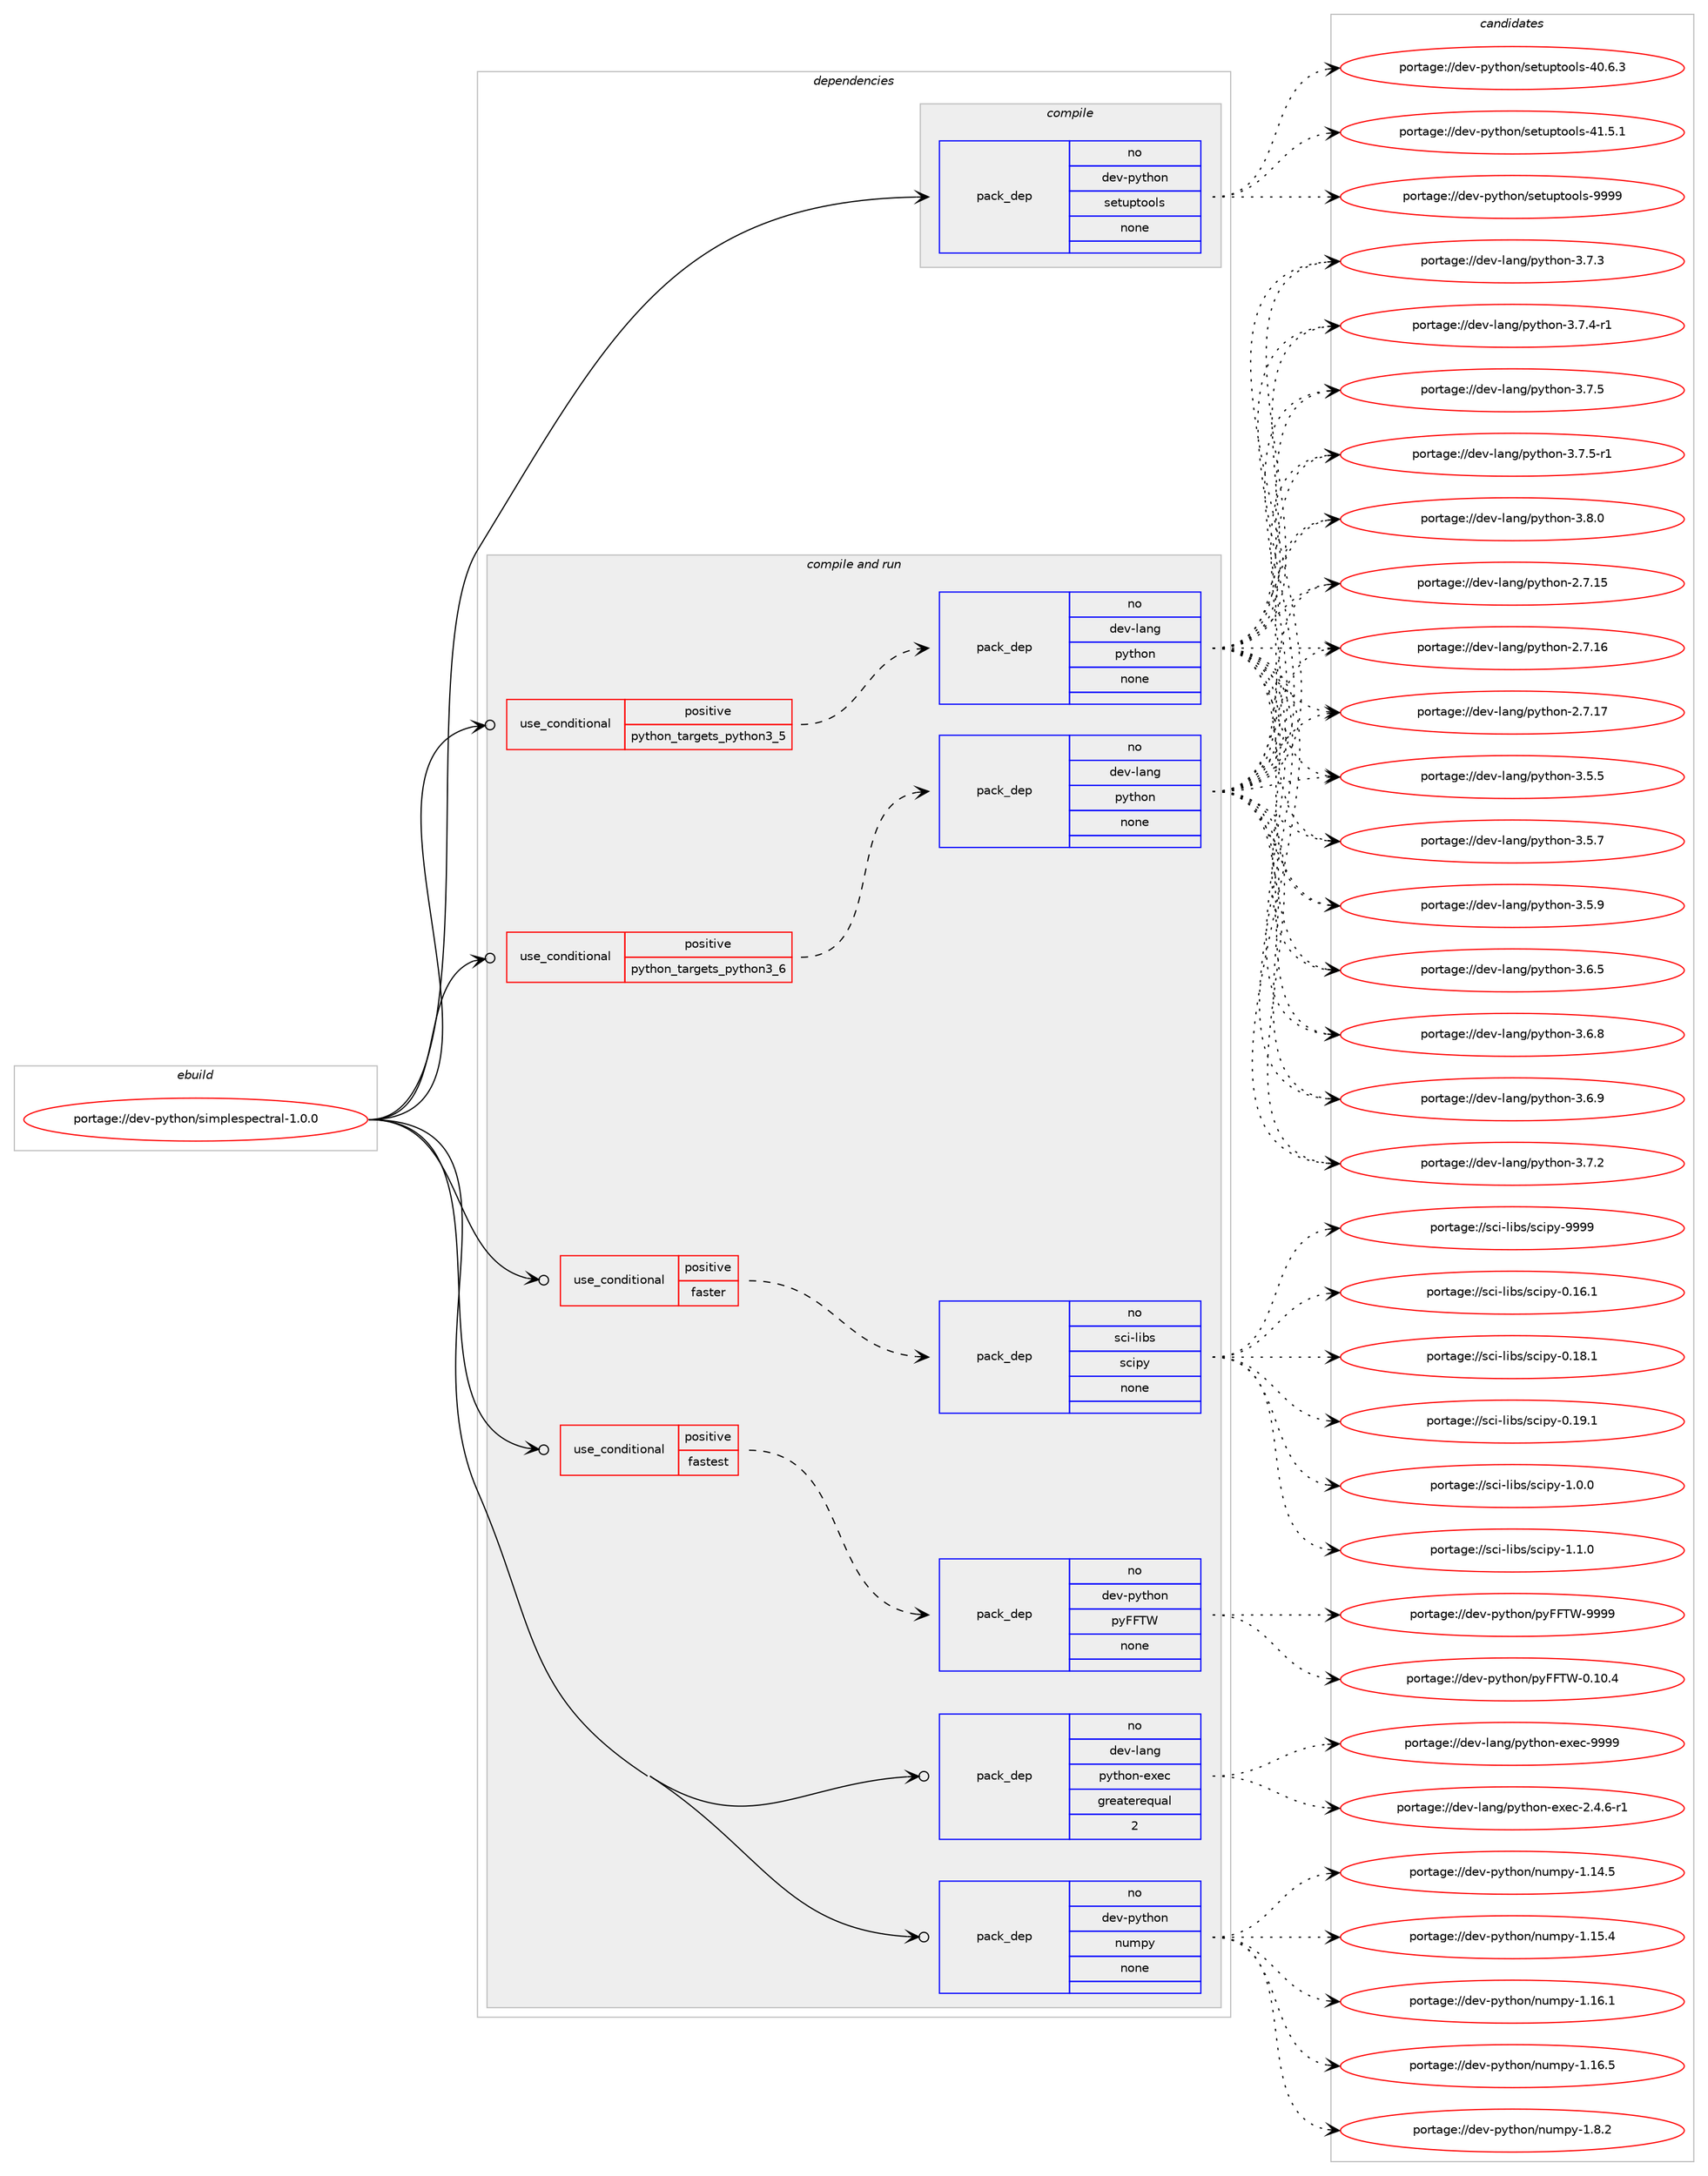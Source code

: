 digraph prolog {

# *************
# Graph options
# *************

newrank=true;
concentrate=true;
compound=true;
graph [rankdir=LR,fontname=Helvetica,fontsize=10,ranksep=1.5];#, ranksep=2.5, nodesep=0.2];
edge  [arrowhead=vee];
node  [fontname=Helvetica,fontsize=10];

# **********
# The ebuild
# **********

subgraph cluster_leftcol {
color=gray;
rank=same;
label=<<i>ebuild</i>>;
id [label="portage://dev-python/simplespectral-1.0.0", color=red, width=4, href="../dev-python/simplespectral-1.0.0.svg"];
}

# ****************
# The dependencies
# ****************

subgraph cluster_midcol {
color=gray;
label=<<i>dependencies</i>>;
subgraph cluster_compile {
fillcolor="#eeeeee";
style=filled;
label=<<i>compile</i>>;
subgraph pack130228 {
dependency172309 [label=<<TABLE BORDER="0" CELLBORDER="1" CELLSPACING="0" CELLPADDING="4" WIDTH="220"><TR><TD ROWSPAN="6" CELLPADDING="30">pack_dep</TD></TR><TR><TD WIDTH="110">no</TD></TR><TR><TD>dev-python</TD></TR><TR><TD>setuptools</TD></TR><TR><TD>none</TD></TR><TR><TD></TD></TR></TABLE>>, shape=none, color=blue];
}
id:e -> dependency172309:w [weight=20,style="solid",arrowhead="vee"];
}
subgraph cluster_compileandrun {
fillcolor="#eeeeee";
style=filled;
label=<<i>compile and run</i>>;
subgraph cond38678 {
dependency172310 [label=<<TABLE BORDER="0" CELLBORDER="1" CELLSPACING="0" CELLPADDING="4"><TR><TD ROWSPAN="3" CELLPADDING="10">use_conditional</TD></TR><TR><TD>positive</TD></TR><TR><TD>faster</TD></TR></TABLE>>, shape=none, color=red];
subgraph pack130229 {
dependency172311 [label=<<TABLE BORDER="0" CELLBORDER="1" CELLSPACING="0" CELLPADDING="4" WIDTH="220"><TR><TD ROWSPAN="6" CELLPADDING="30">pack_dep</TD></TR><TR><TD WIDTH="110">no</TD></TR><TR><TD>sci-libs</TD></TR><TR><TD>scipy</TD></TR><TR><TD>none</TD></TR><TR><TD></TD></TR></TABLE>>, shape=none, color=blue];
}
dependency172310:e -> dependency172311:w [weight=20,style="dashed",arrowhead="vee"];
}
id:e -> dependency172310:w [weight=20,style="solid",arrowhead="odotvee"];
subgraph cond38679 {
dependency172312 [label=<<TABLE BORDER="0" CELLBORDER="1" CELLSPACING="0" CELLPADDING="4"><TR><TD ROWSPAN="3" CELLPADDING="10">use_conditional</TD></TR><TR><TD>positive</TD></TR><TR><TD>fastest</TD></TR></TABLE>>, shape=none, color=red];
subgraph pack130230 {
dependency172313 [label=<<TABLE BORDER="0" CELLBORDER="1" CELLSPACING="0" CELLPADDING="4" WIDTH="220"><TR><TD ROWSPAN="6" CELLPADDING="30">pack_dep</TD></TR><TR><TD WIDTH="110">no</TD></TR><TR><TD>dev-python</TD></TR><TR><TD>pyFFTW</TD></TR><TR><TD>none</TD></TR><TR><TD></TD></TR></TABLE>>, shape=none, color=blue];
}
dependency172312:e -> dependency172313:w [weight=20,style="dashed",arrowhead="vee"];
}
id:e -> dependency172312:w [weight=20,style="solid",arrowhead="odotvee"];
subgraph cond38680 {
dependency172314 [label=<<TABLE BORDER="0" CELLBORDER="1" CELLSPACING="0" CELLPADDING="4"><TR><TD ROWSPAN="3" CELLPADDING="10">use_conditional</TD></TR><TR><TD>positive</TD></TR><TR><TD>python_targets_python3_5</TD></TR></TABLE>>, shape=none, color=red];
subgraph pack130231 {
dependency172315 [label=<<TABLE BORDER="0" CELLBORDER="1" CELLSPACING="0" CELLPADDING="4" WIDTH="220"><TR><TD ROWSPAN="6" CELLPADDING="30">pack_dep</TD></TR><TR><TD WIDTH="110">no</TD></TR><TR><TD>dev-lang</TD></TR><TR><TD>python</TD></TR><TR><TD>none</TD></TR><TR><TD></TD></TR></TABLE>>, shape=none, color=blue];
}
dependency172314:e -> dependency172315:w [weight=20,style="dashed",arrowhead="vee"];
}
id:e -> dependency172314:w [weight=20,style="solid",arrowhead="odotvee"];
subgraph cond38681 {
dependency172316 [label=<<TABLE BORDER="0" CELLBORDER="1" CELLSPACING="0" CELLPADDING="4"><TR><TD ROWSPAN="3" CELLPADDING="10">use_conditional</TD></TR><TR><TD>positive</TD></TR><TR><TD>python_targets_python3_6</TD></TR></TABLE>>, shape=none, color=red];
subgraph pack130232 {
dependency172317 [label=<<TABLE BORDER="0" CELLBORDER="1" CELLSPACING="0" CELLPADDING="4" WIDTH="220"><TR><TD ROWSPAN="6" CELLPADDING="30">pack_dep</TD></TR><TR><TD WIDTH="110">no</TD></TR><TR><TD>dev-lang</TD></TR><TR><TD>python</TD></TR><TR><TD>none</TD></TR><TR><TD></TD></TR></TABLE>>, shape=none, color=blue];
}
dependency172316:e -> dependency172317:w [weight=20,style="dashed",arrowhead="vee"];
}
id:e -> dependency172316:w [weight=20,style="solid",arrowhead="odotvee"];
subgraph pack130233 {
dependency172318 [label=<<TABLE BORDER="0" CELLBORDER="1" CELLSPACING="0" CELLPADDING="4" WIDTH="220"><TR><TD ROWSPAN="6" CELLPADDING="30">pack_dep</TD></TR><TR><TD WIDTH="110">no</TD></TR><TR><TD>dev-lang</TD></TR><TR><TD>python-exec</TD></TR><TR><TD>greaterequal</TD></TR><TR><TD>2</TD></TR></TABLE>>, shape=none, color=blue];
}
id:e -> dependency172318:w [weight=20,style="solid",arrowhead="odotvee"];
subgraph pack130234 {
dependency172319 [label=<<TABLE BORDER="0" CELLBORDER="1" CELLSPACING="0" CELLPADDING="4" WIDTH="220"><TR><TD ROWSPAN="6" CELLPADDING="30">pack_dep</TD></TR><TR><TD WIDTH="110">no</TD></TR><TR><TD>dev-python</TD></TR><TR><TD>numpy</TD></TR><TR><TD>none</TD></TR><TR><TD></TD></TR></TABLE>>, shape=none, color=blue];
}
id:e -> dependency172319:w [weight=20,style="solid",arrowhead="odotvee"];
}
subgraph cluster_run {
fillcolor="#eeeeee";
style=filled;
label=<<i>run</i>>;
}
}

# **************
# The candidates
# **************

subgraph cluster_choices {
rank=same;
color=gray;
label=<<i>candidates</i>>;

subgraph choice130228 {
color=black;
nodesep=1;
choiceportage100101118451121211161041111104711510111611711211611111110811545524846544651 [label="portage://dev-python/setuptools-40.6.3", color=red, width=4,href="../dev-python/setuptools-40.6.3.svg"];
choiceportage100101118451121211161041111104711510111611711211611111110811545524946534649 [label="portage://dev-python/setuptools-41.5.1", color=red, width=4,href="../dev-python/setuptools-41.5.1.svg"];
choiceportage10010111845112121116104111110471151011161171121161111111081154557575757 [label="portage://dev-python/setuptools-9999", color=red, width=4,href="../dev-python/setuptools-9999.svg"];
dependency172309:e -> choiceportage100101118451121211161041111104711510111611711211611111110811545524846544651:w [style=dotted,weight="100"];
dependency172309:e -> choiceportage100101118451121211161041111104711510111611711211611111110811545524946534649:w [style=dotted,weight="100"];
dependency172309:e -> choiceportage10010111845112121116104111110471151011161171121161111111081154557575757:w [style=dotted,weight="100"];
}
subgraph choice130229 {
color=black;
nodesep=1;
choiceportage115991054510810598115471159910511212145484649544649 [label="portage://sci-libs/scipy-0.16.1", color=red, width=4,href="../sci-libs/scipy-0.16.1.svg"];
choiceportage115991054510810598115471159910511212145484649564649 [label="portage://sci-libs/scipy-0.18.1", color=red, width=4,href="../sci-libs/scipy-0.18.1.svg"];
choiceportage115991054510810598115471159910511212145484649574649 [label="portage://sci-libs/scipy-0.19.1", color=red, width=4,href="../sci-libs/scipy-0.19.1.svg"];
choiceportage1159910545108105981154711599105112121454946484648 [label="portage://sci-libs/scipy-1.0.0", color=red, width=4,href="../sci-libs/scipy-1.0.0.svg"];
choiceportage1159910545108105981154711599105112121454946494648 [label="portage://sci-libs/scipy-1.1.0", color=red, width=4,href="../sci-libs/scipy-1.1.0.svg"];
choiceportage11599105451081059811547115991051121214557575757 [label="portage://sci-libs/scipy-9999", color=red, width=4,href="../sci-libs/scipy-9999.svg"];
dependency172311:e -> choiceportage115991054510810598115471159910511212145484649544649:w [style=dotted,weight="100"];
dependency172311:e -> choiceportage115991054510810598115471159910511212145484649564649:w [style=dotted,weight="100"];
dependency172311:e -> choiceportage115991054510810598115471159910511212145484649574649:w [style=dotted,weight="100"];
dependency172311:e -> choiceportage1159910545108105981154711599105112121454946484648:w [style=dotted,weight="100"];
dependency172311:e -> choiceportage1159910545108105981154711599105112121454946494648:w [style=dotted,weight="100"];
dependency172311:e -> choiceportage11599105451081059811547115991051121214557575757:w [style=dotted,weight="100"];
}
subgraph choice130230 {
color=black;
nodesep=1;
choiceportage10010111845112121116104111110471121217070848745484649484652 [label="portage://dev-python/pyFFTW-0.10.4", color=red, width=4,href="../dev-python/pyFFTW-0.10.4.svg"];
choiceportage1001011184511212111610411111047112121707084874557575757 [label="portage://dev-python/pyFFTW-9999", color=red, width=4,href="../dev-python/pyFFTW-9999.svg"];
dependency172313:e -> choiceportage10010111845112121116104111110471121217070848745484649484652:w [style=dotted,weight="100"];
dependency172313:e -> choiceportage1001011184511212111610411111047112121707084874557575757:w [style=dotted,weight="100"];
}
subgraph choice130231 {
color=black;
nodesep=1;
choiceportage10010111845108971101034711212111610411111045504655464953 [label="portage://dev-lang/python-2.7.15", color=red, width=4,href="../dev-lang/python-2.7.15.svg"];
choiceportage10010111845108971101034711212111610411111045504655464954 [label="portage://dev-lang/python-2.7.16", color=red, width=4,href="../dev-lang/python-2.7.16.svg"];
choiceportage10010111845108971101034711212111610411111045504655464955 [label="portage://dev-lang/python-2.7.17", color=red, width=4,href="../dev-lang/python-2.7.17.svg"];
choiceportage100101118451089711010347112121116104111110455146534653 [label="portage://dev-lang/python-3.5.5", color=red, width=4,href="../dev-lang/python-3.5.5.svg"];
choiceportage100101118451089711010347112121116104111110455146534655 [label="portage://dev-lang/python-3.5.7", color=red, width=4,href="../dev-lang/python-3.5.7.svg"];
choiceportage100101118451089711010347112121116104111110455146534657 [label="portage://dev-lang/python-3.5.9", color=red, width=4,href="../dev-lang/python-3.5.9.svg"];
choiceportage100101118451089711010347112121116104111110455146544653 [label="portage://dev-lang/python-3.6.5", color=red, width=4,href="../dev-lang/python-3.6.5.svg"];
choiceportage100101118451089711010347112121116104111110455146544656 [label="portage://dev-lang/python-3.6.8", color=red, width=4,href="../dev-lang/python-3.6.8.svg"];
choiceportage100101118451089711010347112121116104111110455146544657 [label="portage://dev-lang/python-3.6.9", color=red, width=4,href="../dev-lang/python-3.6.9.svg"];
choiceportage100101118451089711010347112121116104111110455146554650 [label="portage://dev-lang/python-3.7.2", color=red, width=4,href="../dev-lang/python-3.7.2.svg"];
choiceportage100101118451089711010347112121116104111110455146554651 [label="portage://dev-lang/python-3.7.3", color=red, width=4,href="../dev-lang/python-3.7.3.svg"];
choiceportage1001011184510897110103471121211161041111104551465546524511449 [label="portage://dev-lang/python-3.7.4-r1", color=red, width=4,href="../dev-lang/python-3.7.4-r1.svg"];
choiceportage100101118451089711010347112121116104111110455146554653 [label="portage://dev-lang/python-3.7.5", color=red, width=4,href="../dev-lang/python-3.7.5.svg"];
choiceportage1001011184510897110103471121211161041111104551465546534511449 [label="portage://dev-lang/python-3.7.5-r1", color=red, width=4,href="../dev-lang/python-3.7.5-r1.svg"];
choiceportage100101118451089711010347112121116104111110455146564648 [label="portage://dev-lang/python-3.8.0", color=red, width=4,href="../dev-lang/python-3.8.0.svg"];
dependency172315:e -> choiceportage10010111845108971101034711212111610411111045504655464953:w [style=dotted,weight="100"];
dependency172315:e -> choiceportage10010111845108971101034711212111610411111045504655464954:w [style=dotted,weight="100"];
dependency172315:e -> choiceportage10010111845108971101034711212111610411111045504655464955:w [style=dotted,weight="100"];
dependency172315:e -> choiceportage100101118451089711010347112121116104111110455146534653:w [style=dotted,weight="100"];
dependency172315:e -> choiceportage100101118451089711010347112121116104111110455146534655:w [style=dotted,weight="100"];
dependency172315:e -> choiceportage100101118451089711010347112121116104111110455146534657:w [style=dotted,weight="100"];
dependency172315:e -> choiceportage100101118451089711010347112121116104111110455146544653:w [style=dotted,weight="100"];
dependency172315:e -> choiceportage100101118451089711010347112121116104111110455146544656:w [style=dotted,weight="100"];
dependency172315:e -> choiceportage100101118451089711010347112121116104111110455146544657:w [style=dotted,weight="100"];
dependency172315:e -> choiceportage100101118451089711010347112121116104111110455146554650:w [style=dotted,weight="100"];
dependency172315:e -> choiceportage100101118451089711010347112121116104111110455146554651:w [style=dotted,weight="100"];
dependency172315:e -> choiceportage1001011184510897110103471121211161041111104551465546524511449:w [style=dotted,weight="100"];
dependency172315:e -> choiceportage100101118451089711010347112121116104111110455146554653:w [style=dotted,weight="100"];
dependency172315:e -> choiceportage1001011184510897110103471121211161041111104551465546534511449:w [style=dotted,weight="100"];
dependency172315:e -> choiceportage100101118451089711010347112121116104111110455146564648:w [style=dotted,weight="100"];
}
subgraph choice130232 {
color=black;
nodesep=1;
choiceportage10010111845108971101034711212111610411111045504655464953 [label="portage://dev-lang/python-2.7.15", color=red, width=4,href="../dev-lang/python-2.7.15.svg"];
choiceportage10010111845108971101034711212111610411111045504655464954 [label="portage://dev-lang/python-2.7.16", color=red, width=4,href="../dev-lang/python-2.7.16.svg"];
choiceportage10010111845108971101034711212111610411111045504655464955 [label="portage://dev-lang/python-2.7.17", color=red, width=4,href="../dev-lang/python-2.7.17.svg"];
choiceportage100101118451089711010347112121116104111110455146534653 [label="portage://dev-lang/python-3.5.5", color=red, width=4,href="../dev-lang/python-3.5.5.svg"];
choiceportage100101118451089711010347112121116104111110455146534655 [label="portage://dev-lang/python-3.5.7", color=red, width=4,href="../dev-lang/python-3.5.7.svg"];
choiceportage100101118451089711010347112121116104111110455146534657 [label="portage://dev-lang/python-3.5.9", color=red, width=4,href="../dev-lang/python-3.5.9.svg"];
choiceportage100101118451089711010347112121116104111110455146544653 [label="portage://dev-lang/python-3.6.5", color=red, width=4,href="../dev-lang/python-3.6.5.svg"];
choiceportage100101118451089711010347112121116104111110455146544656 [label="portage://dev-lang/python-3.6.8", color=red, width=4,href="../dev-lang/python-3.6.8.svg"];
choiceportage100101118451089711010347112121116104111110455146544657 [label="portage://dev-lang/python-3.6.9", color=red, width=4,href="../dev-lang/python-3.6.9.svg"];
choiceportage100101118451089711010347112121116104111110455146554650 [label="portage://dev-lang/python-3.7.2", color=red, width=4,href="../dev-lang/python-3.7.2.svg"];
choiceportage100101118451089711010347112121116104111110455146554651 [label="portage://dev-lang/python-3.7.3", color=red, width=4,href="../dev-lang/python-3.7.3.svg"];
choiceportage1001011184510897110103471121211161041111104551465546524511449 [label="portage://dev-lang/python-3.7.4-r1", color=red, width=4,href="../dev-lang/python-3.7.4-r1.svg"];
choiceportage100101118451089711010347112121116104111110455146554653 [label="portage://dev-lang/python-3.7.5", color=red, width=4,href="../dev-lang/python-3.7.5.svg"];
choiceportage1001011184510897110103471121211161041111104551465546534511449 [label="portage://dev-lang/python-3.7.5-r1", color=red, width=4,href="../dev-lang/python-3.7.5-r1.svg"];
choiceportage100101118451089711010347112121116104111110455146564648 [label="portage://dev-lang/python-3.8.0", color=red, width=4,href="../dev-lang/python-3.8.0.svg"];
dependency172317:e -> choiceportage10010111845108971101034711212111610411111045504655464953:w [style=dotted,weight="100"];
dependency172317:e -> choiceportage10010111845108971101034711212111610411111045504655464954:w [style=dotted,weight="100"];
dependency172317:e -> choiceportage10010111845108971101034711212111610411111045504655464955:w [style=dotted,weight="100"];
dependency172317:e -> choiceportage100101118451089711010347112121116104111110455146534653:w [style=dotted,weight="100"];
dependency172317:e -> choiceportage100101118451089711010347112121116104111110455146534655:w [style=dotted,weight="100"];
dependency172317:e -> choiceportage100101118451089711010347112121116104111110455146534657:w [style=dotted,weight="100"];
dependency172317:e -> choiceportage100101118451089711010347112121116104111110455146544653:w [style=dotted,weight="100"];
dependency172317:e -> choiceportage100101118451089711010347112121116104111110455146544656:w [style=dotted,weight="100"];
dependency172317:e -> choiceportage100101118451089711010347112121116104111110455146544657:w [style=dotted,weight="100"];
dependency172317:e -> choiceportage100101118451089711010347112121116104111110455146554650:w [style=dotted,weight="100"];
dependency172317:e -> choiceportage100101118451089711010347112121116104111110455146554651:w [style=dotted,weight="100"];
dependency172317:e -> choiceportage1001011184510897110103471121211161041111104551465546524511449:w [style=dotted,weight="100"];
dependency172317:e -> choiceportage100101118451089711010347112121116104111110455146554653:w [style=dotted,weight="100"];
dependency172317:e -> choiceportage1001011184510897110103471121211161041111104551465546534511449:w [style=dotted,weight="100"];
dependency172317:e -> choiceportage100101118451089711010347112121116104111110455146564648:w [style=dotted,weight="100"];
}
subgraph choice130233 {
color=black;
nodesep=1;
choiceportage10010111845108971101034711212111610411111045101120101994550465246544511449 [label="portage://dev-lang/python-exec-2.4.6-r1", color=red, width=4,href="../dev-lang/python-exec-2.4.6-r1.svg"];
choiceportage10010111845108971101034711212111610411111045101120101994557575757 [label="portage://dev-lang/python-exec-9999", color=red, width=4,href="../dev-lang/python-exec-9999.svg"];
dependency172318:e -> choiceportage10010111845108971101034711212111610411111045101120101994550465246544511449:w [style=dotted,weight="100"];
dependency172318:e -> choiceportage10010111845108971101034711212111610411111045101120101994557575757:w [style=dotted,weight="100"];
}
subgraph choice130234 {
color=black;
nodesep=1;
choiceportage100101118451121211161041111104711011710911212145494649524653 [label="portage://dev-python/numpy-1.14.5", color=red, width=4,href="../dev-python/numpy-1.14.5.svg"];
choiceportage100101118451121211161041111104711011710911212145494649534652 [label="portage://dev-python/numpy-1.15.4", color=red, width=4,href="../dev-python/numpy-1.15.4.svg"];
choiceportage100101118451121211161041111104711011710911212145494649544649 [label="portage://dev-python/numpy-1.16.1", color=red, width=4,href="../dev-python/numpy-1.16.1.svg"];
choiceportage100101118451121211161041111104711011710911212145494649544653 [label="portage://dev-python/numpy-1.16.5", color=red, width=4,href="../dev-python/numpy-1.16.5.svg"];
choiceportage1001011184511212111610411111047110117109112121454946564650 [label="portage://dev-python/numpy-1.8.2", color=red, width=4,href="../dev-python/numpy-1.8.2.svg"];
dependency172319:e -> choiceportage100101118451121211161041111104711011710911212145494649524653:w [style=dotted,weight="100"];
dependency172319:e -> choiceportage100101118451121211161041111104711011710911212145494649534652:w [style=dotted,weight="100"];
dependency172319:e -> choiceportage100101118451121211161041111104711011710911212145494649544649:w [style=dotted,weight="100"];
dependency172319:e -> choiceportage100101118451121211161041111104711011710911212145494649544653:w [style=dotted,weight="100"];
dependency172319:e -> choiceportage1001011184511212111610411111047110117109112121454946564650:w [style=dotted,weight="100"];
}
}

}
